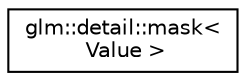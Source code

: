 digraph "Graphical Class Hierarchy"
{
  edge [fontname="Helvetica",fontsize="10",labelfontname="Helvetica",labelfontsize="10"];
  node [fontname="Helvetica",fontsize="10",shape=record];
  rankdir="LR";
  Node1 [label="glm::detail::mask\<\l Value \>",height=0.2,width=0.4,color="black", fillcolor="white", style="filled",URL="$structglm_1_1detail_1_1mask.html"];
}
